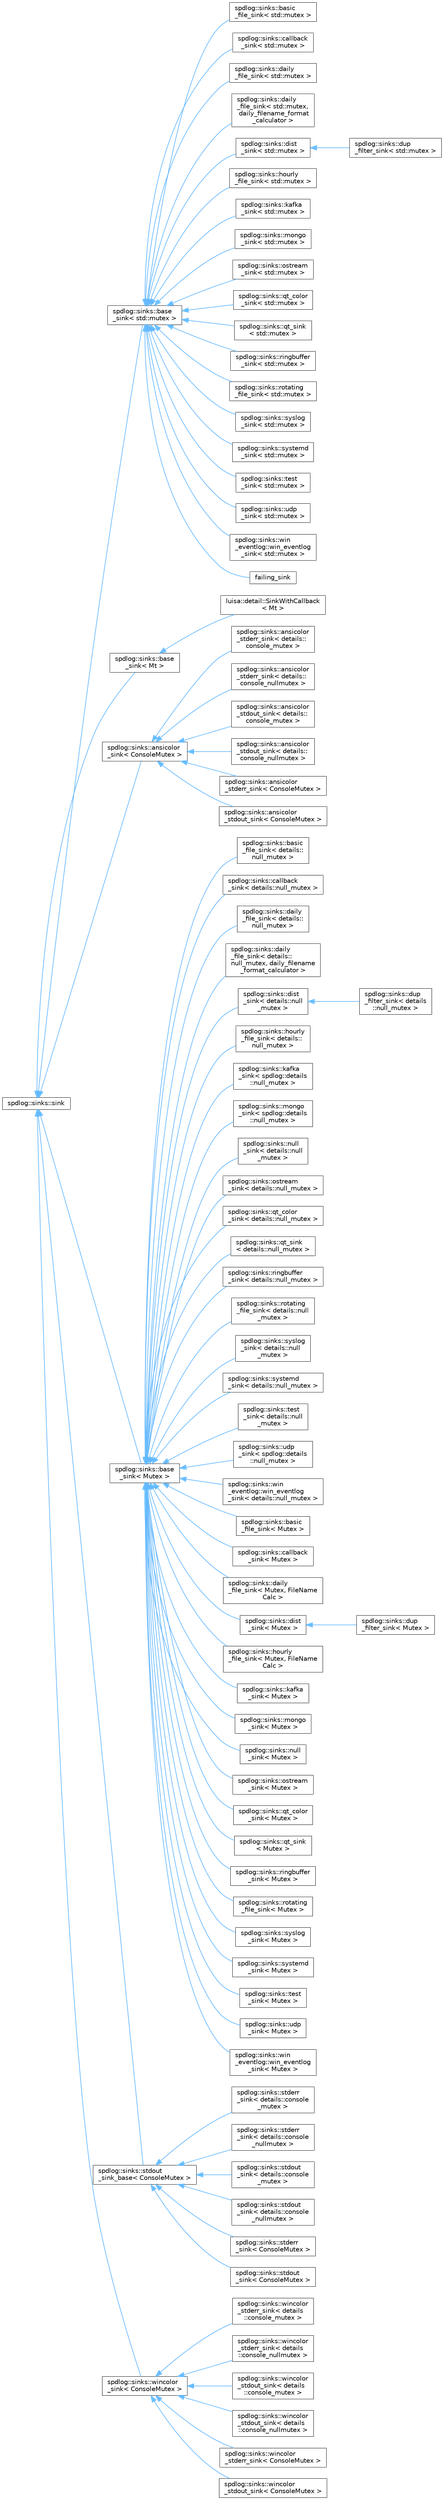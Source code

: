 digraph "类继承关系图"
{
 // LATEX_PDF_SIZE
  bgcolor="transparent";
  edge [fontname=Helvetica,fontsize=10,labelfontname=Helvetica,labelfontsize=10];
  node [fontname=Helvetica,fontsize=10,shape=box,height=0.2,width=0.4];
  rankdir="LR";
  Node0 [id="Node000000",label="spdlog::sinks::sink",height=0.2,width=0.4,color="grey40", fillcolor="white", style="filled",URL="$classspdlog_1_1sinks_1_1sink.html",tooltip=" "];
  Node0 -> Node1 [id="edge1563_Node000000_Node000001",dir="back",color="steelblue1",style="solid",tooltip=" "];
  Node1 [id="Node000001",label="spdlog::sinks::base\l_sink\< std::mutex \>",height=0.2,width=0.4,color="grey40", fillcolor="white", style="filled",URL="$classspdlog_1_1sinks_1_1base__sink.html",tooltip=" "];
  Node1 -> Node2 [id="edge1564_Node000001_Node000002",dir="back",color="steelblue1",style="solid",tooltip=" "];
  Node2 [id="Node000002",label="spdlog::sinks::basic\l_file_sink\< std::mutex \>",height=0.2,width=0.4,color="grey40", fillcolor="white", style="filled",URL="$classspdlog_1_1sinks_1_1basic__file__sink.html",tooltip=" "];
  Node1 -> Node3 [id="edge1565_Node000001_Node000003",dir="back",color="steelblue1",style="solid",tooltip=" "];
  Node3 [id="Node000003",label="spdlog::sinks::callback\l_sink\< std::mutex \>",height=0.2,width=0.4,color="grey40", fillcolor="white", style="filled",URL="$classspdlog_1_1sinks_1_1callback__sink.html",tooltip=" "];
  Node1 -> Node4 [id="edge1566_Node000001_Node000004",dir="back",color="steelblue1",style="solid",tooltip=" "];
  Node4 [id="Node000004",label="spdlog::sinks::daily\l_file_sink\< std::mutex \>",height=0.2,width=0.4,color="grey40", fillcolor="white", style="filled",URL="$classspdlog_1_1sinks_1_1daily__file__sink.html",tooltip=" "];
  Node1 -> Node5 [id="edge1567_Node000001_Node000005",dir="back",color="steelblue1",style="solid",tooltip=" "];
  Node5 [id="Node000005",label="spdlog::sinks::daily\l_file_sink\< std::mutex,\l daily_filename_format\l_calculator \>",height=0.2,width=0.4,color="grey40", fillcolor="white", style="filled",URL="$classspdlog_1_1sinks_1_1daily__file__sink.html",tooltip=" "];
  Node1 -> Node6 [id="edge1568_Node000001_Node000006",dir="back",color="steelblue1",style="solid",tooltip=" "];
  Node6 [id="Node000006",label="spdlog::sinks::dist\l_sink\< std::mutex \>",height=0.2,width=0.4,color="grey40", fillcolor="white", style="filled",URL="$classspdlog_1_1sinks_1_1dist__sink.html",tooltip=" "];
  Node6 -> Node7 [id="edge1569_Node000006_Node000007",dir="back",color="steelblue1",style="solid",tooltip=" "];
  Node7 [id="Node000007",label="spdlog::sinks::dup\l_filter_sink\< std::mutex \>",height=0.2,width=0.4,color="grey40", fillcolor="white", style="filled",URL="$classspdlog_1_1sinks_1_1dup__filter__sink.html",tooltip=" "];
  Node1 -> Node8 [id="edge1570_Node000001_Node000008",dir="back",color="steelblue1",style="solid",tooltip=" "];
  Node8 [id="Node000008",label="spdlog::sinks::hourly\l_file_sink\< std::mutex \>",height=0.2,width=0.4,color="grey40", fillcolor="white", style="filled",URL="$classspdlog_1_1sinks_1_1hourly__file__sink.html",tooltip=" "];
  Node1 -> Node9 [id="edge1571_Node000001_Node000009",dir="back",color="steelblue1",style="solid",tooltip=" "];
  Node9 [id="Node000009",label="spdlog::sinks::kafka\l_sink\< std::mutex \>",height=0.2,width=0.4,color="grey40", fillcolor="white", style="filled",URL="$classspdlog_1_1sinks_1_1kafka__sink.html",tooltip=" "];
  Node1 -> Node10 [id="edge1572_Node000001_Node000010",dir="back",color="steelblue1",style="solid",tooltip=" "];
  Node10 [id="Node000010",label="spdlog::sinks::mongo\l_sink\< std::mutex \>",height=0.2,width=0.4,color="grey40", fillcolor="white", style="filled",URL="$classspdlog_1_1sinks_1_1mongo__sink.html",tooltip=" "];
  Node1 -> Node11 [id="edge1573_Node000001_Node000011",dir="back",color="steelblue1",style="solid",tooltip=" "];
  Node11 [id="Node000011",label="spdlog::sinks::ostream\l_sink\< std::mutex \>",height=0.2,width=0.4,color="grey40", fillcolor="white", style="filled",URL="$classspdlog_1_1sinks_1_1ostream__sink.html",tooltip=" "];
  Node1 -> Node12 [id="edge1574_Node000001_Node000012",dir="back",color="steelblue1",style="solid",tooltip=" "];
  Node12 [id="Node000012",label="spdlog::sinks::qt_color\l_sink\< std::mutex \>",height=0.2,width=0.4,color="grey40", fillcolor="white", style="filled",URL="$classspdlog_1_1sinks_1_1qt__color__sink.html",tooltip=" "];
  Node1 -> Node13 [id="edge1575_Node000001_Node000013",dir="back",color="steelblue1",style="solid",tooltip=" "];
  Node13 [id="Node000013",label="spdlog::sinks::qt_sink\l\< std::mutex \>",height=0.2,width=0.4,color="grey40", fillcolor="white", style="filled",URL="$classspdlog_1_1sinks_1_1qt__sink.html",tooltip=" "];
  Node1 -> Node14 [id="edge1576_Node000001_Node000014",dir="back",color="steelblue1",style="solid",tooltip=" "];
  Node14 [id="Node000014",label="spdlog::sinks::ringbuffer\l_sink\< std::mutex \>",height=0.2,width=0.4,color="grey40", fillcolor="white", style="filled",URL="$classspdlog_1_1sinks_1_1ringbuffer__sink.html",tooltip=" "];
  Node1 -> Node15 [id="edge1577_Node000001_Node000015",dir="back",color="steelblue1",style="solid",tooltip=" "];
  Node15 [id="Node000015",label="spdlog::sinks::rotating\l_file_sink\< std::mutex \>",height=0.2,width=0.4,color="grey40", fillcolor="white", style="filled",URL="$classspdlog_1_1sinks_1_1rotating__file__sink.html",tooltip=" "];
  Node1 -> Node16 [id="edge1578_Node000001_Node000016",dir="back",color="steelblue1",style="solid",tooltip=" "];
  Node16 [id="Node000016",label="spdlog::sinks::syslog\l_sink\< std::mutex \>",height=0.2,width=0.4,color="grey40", fillcolor="white", style="filled",URL="$classspdlog_1_1sinks_1_1syslog__sink.html",tooltip=" "];
  Node1 -> Node17 [id="edge1579_Node000001_Node000017",dir="back",color="steelblue1",style="solid",tooltip=" "];
  Node17 [id="Node000017",label="spdlog::sinks::systemd\l_sink\< std::mutex \>",height=0.2,width=0.4,color="grey40", fillcolor="white", style="filled",URL="$classspdlog_1_1sinks_1_1systemd__sink.html",tooltip=" "];
  Node1 -> Node18 [id="edge1580_Node000001_Node000018",dir="back",color="steelblue1",style="solid",tooltip=" "];
  Node18 [id="Node000018",label="spdlog::sinks::test\l_sink\< std::mutex \>",height=0.2,width=0.4,color="grey40", fillcolor="white", style="filled",URL="$classspdlog_1_1sinks_1_1test__sink.html",tooltip=" "];
  Node1 -> Node19 [id="edge1581_Node000001_Node000019",dir="back",color="steelblue1",style="solid",tooltip=" "];
  Node19 [id="Node000019",label="spdlog::sinks::udp\l_sink\< std::mutex \>",height=0.2,width=0.4,color="grey40", fillcolor="white", style="filled",URL="$classspdlog_1_1sinks_1_1udp__sink.html",tooltip=" "];
  Node1 -> Node20 [id="edge1582_Node000001_Node000020",dir="back",color="steelblue1",style="solid",tooltip=" "];
  Node20 [id="Node000020",label="spdlog::sinks::win\l_eventlog::win_eventlog\l_sink\< std::mutex \>",height=0.2,width=0.4,color="grey40", fillcolor="white", style="filled",URL="$classspdlog_1_1sinks_1_1win__eventlog_1_1win__eventlog__sink.html",tooltip=" "];
  Node1 -> Node21 [id="edge1583_Node000001_Node000021",dir="back",color="steelblue1",style="solid",tooltip=" "];
  Node21 [id="Node000021",label="failing_sink",height=0.2,width=0.4,color="grey40", fillcolor="white", style="filled",URL="$classfailing__sink.html",tooltip=" "];
  Node0 -> Node22 [id="edge1584_Node000000_Node000022",dir="back",color="steelblue1",style="solid",tooltip=" "];
  Node22 [id="Node000022",label="spdlog::sinks::base\l_sink\< Mt \>",height=0.2,width=0.4,color="grey40", fillcolor="white", style="filled",URL="$classspdlog_1_1sinks_1_1base__sink.html",tooltip=" "];
  Node22 -> Node23 [id="edge1585_Node000022_Node000023",dir="back",color="steelblue1",style="solid",tooltip=" "];
  Node23 [id="Node000023",label="luisa::detail::SinkWithCallback\l\< Mt \>",height=0.2,width=0.4,color="grey40", fillcolor="white", style="filled",URL="$classluisa_1_1detail_1_1_sink_with_callback.html",tooltip=" "];
  Node0 -> Node24 [id="edge1586_Node000000_Node000024",dir="back",color="steelblue1",style="solid",tooltip=" "];
  Node24 [id="Node000024",label="spdlog::sinks::ansicolor\l_sink\< ConsoleMutex \>",height=0.2,width=0.4,color="grey40", fillcolor="white", style="filled",URL="$classspdlog_1_1sinks_1_1ansicolor__sink.html",tooltip=" "];
  Node24 -> Node25 [id="edge1587_Node000024_Node000025",dir="back",color="steelblue1",style="solid",tooltip=" "];
  Node25 [id="Node000025",label="spdlog::sinks::ansicolor\l_stderr_sink\< details::\lconsole_mutex \>",height=0.2,width=0.4,color="grey40", fillcolor="white", style="filled",URL="$classspdlog_1_1sinks_1_1ansicolor__stderr__sink.html",tooltip=" "];
  Node24 -> Node26 [id="edge1588_Node000024_Node000026",dir="back",color="steelblue1",style="solid",tooltip=" "];
  Node26 [id="Node000026",label="spdlog::sinks::ansicolor\l_stderr_sink\< details::\lconsole_nullmutex \>",height=0.2,width=0.4,color="grey40", fillcolor="white", style="filled",URL="$classspdlog_1_1sinks_1_1ansicolor__stderr__sink.html",tooltip=" "];
  Node24 -> Node27 [id="edge1589_Node000024_Node000027",dir="back",color="steelblue1",style="solid",tooltip=" "];
  Node27 [id="Node000027",label="spdlog::sinks::ansicolor\l_stdout_sink\< details::\lconsole_mutex \>",height=0.2,width=0.4,color="grey40", fillcolor="white", style="filled",URL="$classspdlog_1_1sinks_1_1ansicolor__stdout__sink.html",tooltip=" "];
  Node24 -> Node28 [id="edge1590_Node000024_Node000028",dir="back",color="steelblue1",style="solid",tooltip=" "];
  Node28 [id="Node000028",label="spdlog::sinks::ansicolor\l_stdout_sink\< details::\lconsole_nullmutex \>",height=0.2,width=0.4,color="grey40", fillcolor="white", style="filled",URL="$classspdlog_1_1sinks_1_1ansicolor__stdout__sink.html",tooltip=" "];
  Node24 -> Node29 [id="edge1591_Node000024_Node000029",dir="back",color="steelblue1",style="solid",tooltip=" "];
  Node29 [id="Node000029",label="spdlog::sinks::ansicolor\l_stderr_sink\< ConsoleMutex \>",height=0.2,width=0.4,color="grey40", fillcolor="white", style="filled",URL="$classspdlog_1_1sinks_1_1ansicolor__stderr__sink.html",tooltip=" "];
  Node24 -> Node30 [id="edge1592_Node000024_Node000030",dir="back",color="steelblue1",style="solid",tooltip=" "];
  Node30 [id="Node000030",label="spdlog::sinks::ansicolor\l_stdout_sink\< ConsoleMutex \>",height=0.2,width=0.4,color="grey40", fillcolor="white", style="filled",URL="$classspdlog_1_1sinks_1_1ansicolor__stdout__sink.html",tooltip=" "];
  Node0 -> Node31 [id="edge1593_Node000000_Node000031",dir="back",color="steelblue1",style="solid",tooltip=" "];
  Node31 [id="Node000031",label="spdlog::sinks::base\l_sink\< Mutex \>",height=0.2,width=0.4,color="grey40", fillcolor="white", style="filled",URL="$classspdlog_1_1sinks_1_1base__sink.html",tooltip=" "];
  Node31 -> Node32 [id="edge1594_Node000031_Node000032",dir="back",color="steelblue1",style="solid",tooltip=" "];
  Node32 [id="Node000032",label="spdlog::sinks::basic\l_file_sink\< details::\lnull_mutex \>",height=0.2,width=0.4,color="grey40", fillcolor="white", style="filled",URL="$classspdlog_1_1sinks_1_1basic__file__sink.html",tooltip=" "];
  Node31 -> Node33 [id="edge1595_Node000031_Node000033",dir="back",color="steelblue1",style="solid",tooltip=" "];
  Node33 [id="Node000033",label="spdlog::sinks::callback\l_sink\< details::null_mutex \>",height=0.2,width=0.4,color="grey40", fillcolor="white", style="filled",URL="$classspdlog_1_1sinks_1_1callback__sink.html",tooltip=" "];
  Node31 -> Node34 [id="edge1596_Node000031_Node000034",dir="back",color="steelblue1",style="solid",tooltip=" "];
  Node34 [id="Node000034",label="spdlog::sinks::daily\l_file_sink\< details::\lnull_mutex \>",height=0.2,width=0.4,color="grey40", fillcolor="white", style="filled",URL="$classspdlog_1_1sinks_1_1daily__file__sink.html",tooltip=" "];
  Node31 -> Node35 [id="edge1597_Node000031_Node000035",dir="back",color="steelblue1",style="solid",tooltip=" "];
  Node35 [id="Node000035",label="spdlog::sinks::daily\l_file_sink\< details::\lnull_mutex, daily_filename\l_format_calculator \>",height=0.2,width=0.4,color="grey40", fillcolor="white", style="filled",URL="$classspdlog_1_1sinks_1_1daily__file__sink.html",tooltip=" "];
  Node31 -> Node36 [id="edge1598_Node000031_Node000036",dir="back",color="steelblue1",style="solid",tooltip=" "];
  Node36 [id="Node000036",label="spdlog::sinks::dist\l_sink\< details::null\l_mutex \>",height=0.2,width=0.4,color="grey40", fillcolor="white", style="filled",URL="$classspdlog_1_1sinks_1_1dist__sink.html",tooltip=" "];
  Node36 -> Node37 [id="edge1599_Node000036_Node000037",dir="back",color="steelblue1",style="solid",tooltip=" "];
  Node37 [id="Node000037",label="spdlog::sinks::dup\l_filter_sink\< details\l::null_mutex \>",height=0.2,width=0.4,color="grey40", fillcolor="white", style="filled",URL="$classspdlog_1_1sinks_1_1dup__filter__sink.html",tooltip=" "];
  Node31 -> Node38 [id="edge1600_Node000031_Node000038",dir="back",color="steelblue1",style="solid",tooltip=" "];
  Node38 [id="Node000038",label="spdlog::sinks::hourly\l_file_sink\< details::\lnull_mutex \>",height=0.2,width=0.4,color="grey40", fillcolor="white", style="filled",URL="$classspdlog_1_1sinks_1_1hourly__file__sink.html",tooltip=" "];
  Node31 -> Node39 [id="edge1601_Node000031_Node000039",dir="back",color="steelblue1",style="solid",tooltip=" "];
  Node39 [id="Node000039",label="spdlog::sinks::kafka\l_sink\< spdlog::details\l::null_mutex \>",height=0.2,width=0.4,color="grey40", fillcolor="white", style="filled",URL="$classspdlog_1_1sinks_1_1kafka__sink.html",tooltip=" "];
  Node31 -> Node40 [id="edge1602_Node000031_Node000040",dir="back",color="steelblue1",style="solid",tooltip=" "];
  Node40 [id="Node000040",label="spdlog::sinks::mongo\l_sink\< spdlog::details\l::null_mutex \>",height=0.2,width=0.4,color="grey40", fillcolor="white", style="filled",URL="$classspdlog_1_1sinks_1_1mongo__sink.html",tooltip=" "];
  Node31 -> Node41 [id="edge1603_Node000031_Node000041",dir="back",color="steelblue1",style="solid",tooltip=" "];
  Node41 [id="Node000041",label="spdlog::sinks::null\l_sink\< details::null\l_mutex \>",height=0.2,width=0.4,color="grey40", fillcolor="white", style="filled",URL="$classspdlog_1_1sinks_1_1null__sink.html",tooltip=" "];
  Node31 -> Node42 [id="edge1604_Node000031_Node000042",dir="back",color="steelblue1",style="solid",tooltip=" "];
  Node42 [id="Node000042",label="spdlog::sinks::ostream\l_sink\< details::null_mutex \>",height=0.2,width=0.4,color="grey40", fillcolor="white", style="filled",URL="$classspdlog_1_1sinks_1_1ostream__sink.html",tooltip=" "];
  Node31 -> Node43 [id="edge1605_Node000031_Node000043",dir="back",color="steelblue1",style="solid",tooltip=" "];
  Node43 [id="Node000043",label="spdlog::sinks::qt_color\l_sink\< details::null_mutex \>",height=0.2,width=0.4,color="grey40", fillcolor="white", style="filled",URL="$classspdlog_1_1sinks_1_1qt__color__sink.html",tooltip=" "];
  Node31 -> Node44 [id="edge1606_Node000031_Node000044",dir="back",color="steelblue1",style="solid",tooltip=" "];
  Node44 [id="Node000044",label="spdlog::sinks::qt_sink\l\< details::null_mutex \>",height=0.2,width=0.4,color="grey40", fillcolor="white", style="filled",URL="$classspdlog_1_1sinks_1_1qt__sink.html",tooltip=" "];
  Node31 -> Node45 [id="edge1607_Node000031_Node000045",dir="back",color="steelblue1",style="solid",tooltip=" "];
  Node45 [id="Node000045",label="spdlog::sinks::ringbuffer\l_sink\< details::null_mutex \>",height=0.2,width=0.4,color="grey40", fillcolor="white", style="filled",URL="$classspdlog_1_1sinks_1_1ringbuffer__sink.html",tooltip=" "];
  Node31 -> Node46 [id="edge1608_Node000031_Node000046",dir="back",color="steelblue1",style="solid",tooltip=" "];
  Node46 [id="Node000046",label="spdlog::sinks::rotating\l_file_sink\< details::null\l_mutex \>",height=0.2,width=0.4,color="grey40", fillcolor="white", style="filled",URL="$classspdlog_1_1sinks_1_1rotating__file__sink.html",tooltip=" "];
  Node31 -> Node47 [id="edge1609_Node000031_Node000047",dir="back",color="steelblue1",style="solid",tooltip=" "];
  Node47 [id="Node000047",label="spdlog::sinks::syslog\l_sink\< details::null\l_mutex \>",height=0.2,width=0.4,color="grey40", fillcolor="white", style="filled",URL="$classspdlog_1_1sinks_1_1syslog__sink.html",tooltip=" "];
  Node31 -> Node48 [id="edge1610_Node000031_Node000048",dir="back",color="steelblue1",style="solid",tooltip=" "];
  Node48 [id="Node000048",label="spdlog::sinks::systemd\l_sink\< details::null_mutex \>",height=0.2,width=0.4,color="grey40", fillcolor="white", style="filled",URL="$classspdlog_1_1sinks_1_1systemd__sink.html",tooltip=" "];
  Node31 -> Node49 [id="edge1611_Node000031_Node000049",dir="back",color="steelblue1",style="solid",tooltip=" "];
  Node49 [id="Node000049",label="spdlog::sinks::test\l_sink\< details::null\l_mutex \>",height=0.2,width=0.4,color="grey40", fillcolor="white", style="filled",URL="$classspdlog_1_1sinks_1_1test__sink.html",tooltip=" "];
  Node31 -> Node50 [id="edge1612_Node000031_Node000050",dir="back",color="steelblue1",style="solid",tooltip=" "];
  Node50 [id="Node000050",label="spdlog::sinks::udp\l_sink\< spdlog::details\l::null_mutex \>",height=0.2,width=0.4,color="grey40", fillcolor="white", style="filled",URL="$classspdlog_1_1sinks_1_1udp__sink.html",tooltip=" "];
  Node31 -> Node51 [id="edge1613_Node000031_Node000051",dir="back",color="steelblue1",style="solid",tooltip=" "];
  Node51 [id="Node000051",label="spdlog::sinks::win\l_eventlog::win_eventlog\l_sink\< details::null_mutex \>",height=0.2,width=0.4,color="grey40", fillcolor="white", style="filled",URL="$classspdlog_1_1sinks_1_1win__eventlog_1_1win__eventlog__sink.html",tooltip=" "];
  Node31 -> Node52 [id="edge1614_Node000031_Node000052",dir="back",color="steelblue1",style="solid",tooltip=" "];
  Node52 [id="Node000052",label="spdlog::sinks::basic\l_file_sink\< Mutex \>",height=0.2,width=0.4,color="grey40", fillcolor="white", style="filled",URL="$classspdlog_1_1sinks_1_1basic__file__sink.html",tooltip=" "];
  Node31 -> Node53 [id="edge1615_Node000031_Node000053",dir="back",color="steelblue1",style="solid",tooltip=" "];
  Node53 [id="Node000053",label="spdlog::sinks::callback\l_sink\< Mutex \>",height=0.2,width=0.4,color="grey40", fillcolor="white", style="filled",URL="$classspdlog_1_1sinks_1_1callback__sink.html",tooltip=" "];
  Node31 -> Node54 [id="edge1616_Node000031_Node000054",dir="back",color="steelblue1",style="solid",tooltip=" "];
  Node54 [id="Node000054",label="spdlog::sinks::daily\l_file_sink\< Mutex, FileName\lCalc \>",height=0.2,width=0.4,color="grey40", fillcolor="white", style="filled",URL="$classspdlog_1_1sinks_1_1daily__file__sink.html",tooltip=" "];
  Node31 -> Node55 [id="edge1617_Node000031_Node000055",dir="back",color="steelblue1",style="solid",tooltip=" "];
  Node55 [id="Node000055",label="spdlog::sinks::dist\l_sink\< Mutex \>",height=0.2,width=0.4,color="grey40", fillcolor="white", style="filled",URL="$classspdlog_1_1sinks_1_1dist__sink.html",tooltip=" "];
  Node55 -> Node56 [id="edge1618_Node000055_Node000056",dir="back",color="steelblue1",style="solid",tooltip=" "];
  Node56 [id="Node000056",label="spdlog::sinks::dup\l_filter_sink\< Mutex \>",height=0.2,width=0.4,color="grey40", fillcolor="white", style="filled",URL="$classspdlog_1_1sinks_1_1dup__filter__sink.html",tooltip=" "];
  Node31 -> Node57 [id="edge1619_Node000031_Node000057",dir="back",color="steelblue1",style="solid",tooltip=" "];
  Node57 [id="Node000057",label="spdlog::sinks::hourly\l_file_sink\< Mutex, FileName\lCalc \>",height=0.2,width=0.4,color="grey40", fillcolor="white", style="filled",URL="$classspdlog_1_1sinks_1_1hourly__file__sink.html",tooltip=" "];
  Node31 -> Node58 [id="edge1620_Node000031_Node000058",dir="back",color="steelblue1",style="solid",tooltip=" "];
  Node58 [id="Node000058",label="spdlog::sinks::kafka\l_sink\< Mutex \>",height=0.2,width=0.4,color="grey40", fillcolor="white", style="filled",URL="$classspdlog_1_1sinks_1_1kafka__sink.html",tooltip=" "];
  Node31 -> Node59 [id="edge1621_Node000031_Node000059",dir="back",color="steelblue1",style="solid",tooltip=" "];
  Node59 [id="Node000059",label="spdlog::sinks::mongo\l_sink\< Mutex \>",height=0.2,width=0.4,color="grey40", fillcolor="white", style="filled",URL="$classspdlog_1_1sinks_1_1mongo__sink.html",tooltip=" "];
  Node31 -> Node60 [id="edge1622_Node000031_Node000060",dir="back",color="steelblue1",style="solid",tooltip=" "];
  Node60 [id="Node000060",label="spdlog::sinks::null\l_sink\< Mutex \>",height=0.2,width=0.4,color="grey40", fillcolor="white", style="filled",URL="$classspdlog_1_1sinks_1_1null__sink.html",tooltip=" "];
  Node31 -> Node61 [id="edge1623_Node000031_Node000061",dir="back",color="steelblue1",style="solid",tooltip=" "];
  Node61 [id="Node000061",label="spdlog::sinks::ostream\l_sink\< Mutex \>",height=0.2,width=0.4,color="grey40", fillcolor="white", style="filled",URL="$classspdlog_1_1sinks_1_1ostream__sink.html",tooltip=" "];
  Node31 -> Node62 [id="edge1624_Node000031_Node000062",dir="back",color="steelblue1",style="solid",tooltip=" "];
  Node62 [id="Node000062",label="spdlog::sinks::qt_color\l_sink\< Mutex \>",height=0.2,width=0.4,color="grey40", fillcolor="white", style="filled",URL="$classspdlog_1_1sinks_1_1qt__color__sink.html",tooltip=" "];
  Node31 -> Node63 [id="edge1625_Node000031_Node000063",dir="back",color="steelblue1",style="solid",tooltip=" "];
  Node63 [id="Node000063",label="spdlog::sinks::qt_sink\l\< Mutex \>",height=0.2,width=0.4,color="grey40", fillcolor="white", style="filled",URL="$classspdlog_1_1sinks_1_1qt__sink.html",tooltip=" "];
  Node31 -> Node64 [id="edge1626_Node000031_Node000064",dir="back",color="steelblue1",style="solid",tooltip=" "];
  Node64 [id="Node000064",label="spdlog::sinks::ringbuffer\l_sink\< Mutex \>",height=0.2,width=0.4,color="grey40", fillcolor="white", style="filled",URL="$classspdlog_1_1sinks_1_1ringbuffer__sink.html",tooltip=" "];
  Node31 -> Node65 [id="edge1627_Node000031_Node000065",dir="back",color="steelblue1",style="solid",tooltip=" "];
  Node65 [id="Node000065",label="spdlog::sinks::rotating\l_file_sink\< Mutex \>",height=0.2,width=0.4,color="grey40", fillcolor="white", style="filled",URL="$classspdlog_1_1sinks_1_1rotating__file__sink.html",tooltip=" "];
  Node31 -> Node66 [id="edge1628_Node000031_Node000066",dir="back",color="steelblue1",style="solid",tooltip=" "];
  Node66 [id="Node000066",label="spdlog::sinks::syslog\l_sink\< Mutex \>",height=0.2,width=0.4,color="grey40", fillcolor="white", style="filled",URL="$classspdlog_1_1sinks_1_1syslog__sink.html",tooltip=" "];
  Node31 -> Node67 [id="edge1629_Node000031_Node000067",dir="back",color="steelblue1",style="solid",tooltip=" "];
  Node67 [id="Node000067",label="spdlog::sinks::systemd\l_sink\< Mutex \>",height=0.2,width=0.4,color="grey40", fillcolor="white", style="filled",URL="$classspdlog_1_1sinks_1_1systemd__sink.html",tooltip=" "];
  Node31 -> Node68 [id="edge1630_Node000031_Node000068",dir="back",color="steelblue1",style="solid",tooltip=" "];
  Node68 [id="Node000068",label="spdlog::sinks::test\l_sink\< Mutex \>",height=0.2,width=0.4,color="grey40", fillcolor="white", style="filled",URL="$classspdlog_1_1sinks_1_1test__sink.html",tooltip=" "];
  Node31 -> Node69 [id="edge1631_Node000031_Node000069",dir="back",color="steelblue1",style="solid",tooltip=" "];
  Node69 [id="Node000069",label="spdlog::sinks::udp\l_sink\< Mutex \>",height=0.2,width=0.4,color="grey40", fillcolor="white", style="filled",URL="$classspdlog_1_1sinks_1_1udp__sink.html",tooltip=" "];
  Node31 -> Node70 [id="edge1632_Node000031_Node000070",dir="back",color="steelblue1",style="solid",tooltip=" "];
  Node70 [id="Node000070",label="spdlog::sinks::win\l_eventlog::win_eventlog\l_sink\< Mutex \>",height=0.2,width=0.4,color="grey40", fillcolor="white", style="filled",URL="$classspdlog_1_1sinks_1_1win__eventlog_1_1win__eventlog__sink.html",tooltip=" "];
  Node0 -> Node71 [id="edge1633_Node000000_Node000071",dir="back",color="steelblue1",style="solid",tooltip=" "];
  Node71 [id="Node000071",label="spdlog::sinks::stdout\l_sink_base\< ConsoleMutex \>",height=0.2,width=0.4,color="grey40", fillcolor="white", style="filled",URL="$classspdlog_1_1sinks_1_1stdout__sink__base.html",tooltip=" "];
  Node71 -> Node72 [id="edge1634_Node000071_Node000072",dir="back",color="steelblue1",style="solid",tooltip=" "];
  Node72 [id="Node000072",label="spdlog::sinks::stderr\l_sink\< details::console\l_mutex \>",height=0.2,width=0.4,color="grey40", fillcolor="white", style="filled",URL="$classspdlog_1_1sinks_1_1stderr__sink.html",tooltip=" "];
  Node71 -> Node73 [id="edge1635_Node000071_Node000073",dir="back",color="steelblue1",style="solid",tooltip=" "];
  Node73 [id="Node000073",label="spdlog::sinks::stderr\l_sink\< details::console\l_nullmutex \>",height=0.2,width=0.4,color="grey40", fillcolor="white", style="filled",URL="$classspdlog_1_1sinks_1_1stderr__sink.html",tooltip=" "];
  Node71 -> Node74 [id="edge1636_Node000071_Node000074",dir="back",color="steelblue1",style="solid",tooltip=" "];
  Node74 [id="Node000074",label="spdlog::sinks::stdout\l_sink\< details::console\l_mutex \>",height=0.2,width=0.4,color="grey40", fillcolor="white", style="filled",URL="$classspdlog_1_1sinks_1_1stdout__sink.html",tooltip=" "];
  Node71 -> Node75 [id="edge1637_Node000071_Node000075",dir="back",color="steelblue1",style="solid",tooltip=" "];
  Node75 [id="Node000075",label="spdlog::sinks::stdout\l_sink\< details::console\l_nullmutex \>",height=0.2,width=0.4,color="grey40", fillcolor="white", style="filled",URL="$classspdlog_1_1sinks_1_1stdout__sink.html",tooltip=" "];
  Node71 -> Node76 [id="edge1638_Node000071_Node000076",dir="back",color="steelblue1",style="solid",tooltip=" "];
  Node76 [id="Node000076",label="spdlog::sinks::stderr\l_sink\< ConsoleMutex \>",height=0.2,width=0.4,color="grey40", fillcolor="white", style="filled",URL="$classspdlog_1_1sinks_1_1stderr__sink.html",tooltip=" "];
  Node71 -> Node77 [id="edge1639_Node000071_Node000077",dir="back",color="steelblue1",style="solid",tooltip=" "];
  Node77 [id="Node000077",label="spdlog::sinks::stdout\l_sink\< ConsoleMutex \>",height=0.2,width=0.4,color="grey40", fillcolor="white", style="filled",URL="$classspdlog_1_1sinks_1_1stdout__sink.html",tooltip=" "];
  Node0 -> Node78 [id="edge1640_Node000000_Node000078",dir="back",color="steelblue1",style="solid",tooltip=" "];
  Node78 [id="Node000078",label="spdlog::sinks::wincolor\l_sink\< ConsoleMutex \>",height=0.2,width=0.4,color="grey40", fillcolor="white", style="filled",URL="$classspdlog_1_1sinks_1_1wincolor__sink.html",tooltip=" "];
  Node78 -> Node79 [id="edge1641_Node000078_Node000079",dir="back",color="steelblue1",style="solid",tooltip=" "];
  Node79 [id="Node000079",label="spdlog::sinks::wincolor\l_stderr_sink\< details\l::console_mutex \>",height=0.2,width=0.4,color="grey40", fillcolor="white", style="filled",URL="$classspdlog_1_1sinks_1_1wincolor__stderr__sink.html",tooltip=" "];
  Node78 -> Node80 [id="edge1642_Node000078_Node000080",dir="back",color="steelblue1",style="solid",tooltip=" "];
  Node80 [id="Node000080",label="spdlog::sinks::wincolor\l_stderr_sink\< details\l::console_nullmutex \>",height=0.2,width=0.4,color="grey40", fillcolor="white", style="filled",URL="$classspdlog_1_1sinks_1_1wincolor__stderr__sink.html",tooltip=" "];
  Node78 -> Node81 [id="edge1643_Node000078_Node000081",dir="back",color="steelblue1",style="solid",tooltip=" "];
  Node81 [id="Node000081",label="spdlog::sinks::wincolor\l_stdout_sink\< details\l::console_mutex \>",height=0.2,width=0.4,color="grey40", fillcolor="white", style="filled",URL="$classspdlog_1_1sinks_1_1wincolor__stdout__sink.html",tooltip=" "];
  Node78 -> Node82 [id="edge1644_Node000078_Node000082",dir="back",color="steelblue1",style="solid",tooltip=" "];
  Node82 [id="Node000082",label="spdlog::sinks::wincolor\l_stdout_sink\< details\l::console_nullmutex \>",height=0.2,width=0.4,color="grey40", fillcolor="white", style="filled",URL="$classspdlog_1_1sinks_1_1wincolor__stdout__sink.html",tooltip=" "];
  Node78 -> Node83 [id="edge1645_Node000078_Node000083",dir="back",color="steelblue1",style="solid",tooltip=" "];
  Node83 [id="Node000083",label="spdlog::sinks::wincolor\l_stderr_sink\< ConsoleMutex \>",height=0.2,width=0.4,color="grey40", fillcolor="white", style="filled",URL="$classspdlog_1_1sinks_1_1wincolor__stderr__sink.html",tooltip=" "];
  Node78 -> Node84 [id="edge1646_Node000078_Node000084",dir="back",color="steelblue1",style="solid",tooltip=" "];
  Node84 [id="Node000084",label="spdlog::sinks::wincolor\l_stdout_sink\< ConsoleMutex \>",height=0.2,width=0.4,color="grey40", fillcolor="white", style="filled",URL="$classspdlog_1_1sinks_1_1wincolor__stdout__sink.html",tooltip=" "];
}
